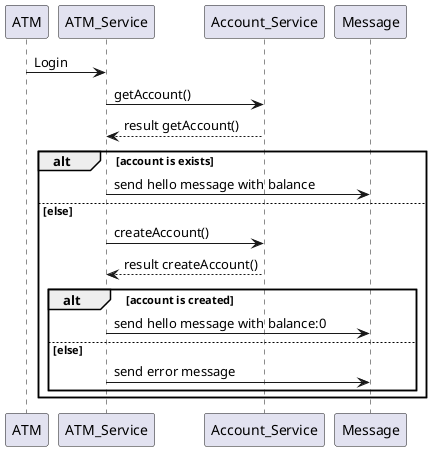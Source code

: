 @startuml

participant ATM as USER
participant ATM_Service as ATM
participant Account_Service as ACCOUNT
participant Message as MESSAGE

USER -> ATM: Login

ATM -> ACCOUNT: getAccount()
ACCOUNT --> ATM: result getAccount()

alt account is exists
    ATM -> MESSAGE: send hello message with balance
else else
    ATM -> ACCOUNT: createAccount()
    ACCOUNT --> ATM: result createAccount()

    alt account is created
        ATM -> MESSAGE: send hello message with balance:0
    else else
        ATM -> MESSAGE: send error message
    end
end

@enduml